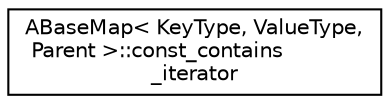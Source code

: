 digraph "Graphical Class Hierarchy"
{
 // LATEX_PDF_SIZE
  edge [fontname="Helvetica",fontsize="10",labelfontname="Helvetica",labelfontsize="10"];
  node [fontname="Helvetica",fontsize="10",shape=record];
  rankdir="LR";
  Node0 [label="ABaseMap\< KeyType, ValueType,\l Parent \>::const_contains\l_iterator",height=0.2,width=0.4,color="black", fillcolor="white", style="filled",URL="$structABaseMap_1_1const__contains__iterator.html",tooltip=" "];
}
